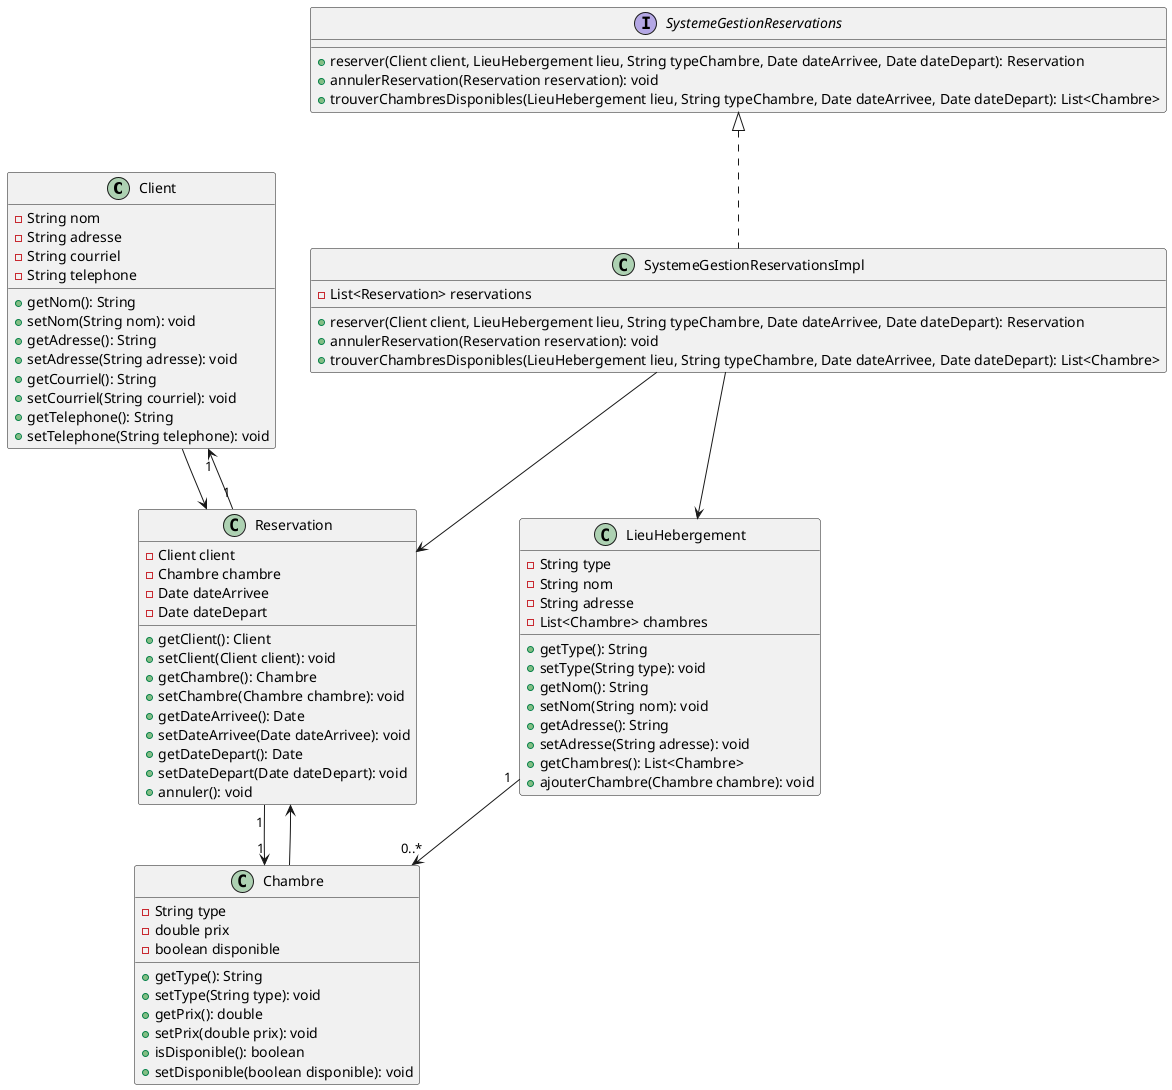@startuml

class Client {
    - String nom
    - String adresse
    - String courriel
    - String telephone
    + getNom(): String
    + setNom(String nom): void
    + getAdresse(): String
    + setAdresse(String adresse): void
    + getCourriel(): String
    + setCourriel(String courriel): void
    + getTelephone(): String
    + setTelephone(String telephone): void
}

class LieuHebergement {
    - String type
    - String nom
    - String adresse
    - List<Chambre> chambres
    + getType(): String
    + setType(String type): void
    + getNom(): String
    + setNom(String nom): void
    + getAdresse(): String
    + setAdresse(String adresse): void
    + getChambres(): List<Chambre>
    + ajouterChambre(Chambre chambre): void
}

class Chambre {
    - String type
    - double prix
    - boolean disponible
    + getType(): String
    + setType(String type): void
    + getPrix(): double
    + setPrix(double prix): void
    + isDisponible(): boolean
    + setDisponible(boolean disponible): void
}

class Reservation {
    - Client client
    - Chambre chambre
    - Date dateArrivee
    - Date dateDepart
    + getClient(): Client
    + setClient(Client client): void
    + getChambre(): Chambre
    + setChambre(Chambre chambre): void
    + getDateArrivee(): Date
    + setDateArrivee(Date dateArrivee): void
    + getDateDepart(): Date
    + setDateDepart(Date dateDepart): void
    + annuler(): void
}

interface SystemeGestionReservations {
    + reserver(Client client, LieuHebergement lieu, String typeChambre, Date dateArrivee, Date dateDepart): Reservation
    + annulerReservation(Reservation reservation): void
    + trouverChambresDisponibles(LieuHebergement lieu, String typeChambre, Date dateArrivee, Date dateDepart): List<Chambre>
}

class SystemeGestionReservationsImpl {
    - List<Reservation> reservations
    + reserver(Client client, LieuHebergement lieu, String typeChambre, Date dateArrivee, Date dateDepart): Reservation
    + annulerReservation(Reservation reservation): void
    + trouverChambresDisponibles(LieuHebergement lieu, String typeChambre, Date dateArrivee, Date dateDepart): List<Chambre>
}

Client --> Reservation
Chambre --> Reservation
LieuHebergement "1" --> "0..*" Chambre
Reservation "1" --> "1" Client
Reservation "1" --> "1" Chambre
SystemeGestionReservations <|.. SystemeGestionReservationsImpl
SystemeGestionReservationsImpl --> Reservation
SystemeGestionReservationsImpl --> LieuHebergement

@enduml
